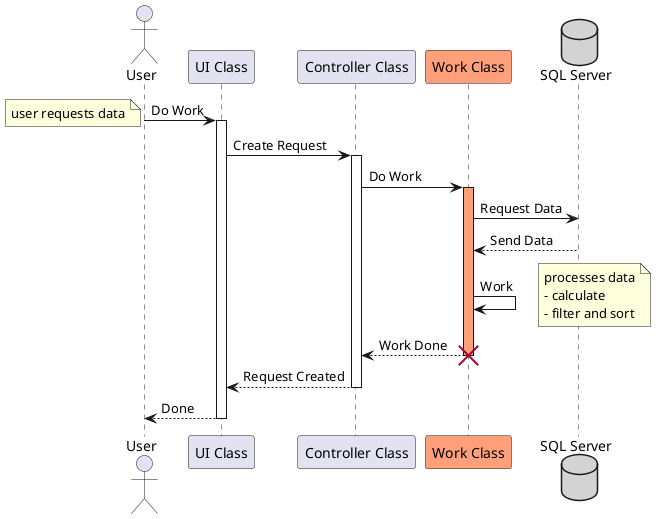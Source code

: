 @startuml example-sequence-diagram

'skinparam responseMessageBelowArrow true
'autonumber

actor User as u01
participant "UI Class" as c01
participant "Controller Class" as c02
participant "Work Class" as c03 #LightSalmon
database "SQL Server" as db01 #LightGray

u01 -> c01: Do Work
activate c01
note left: user requests data

c01 -> c02: Create Request
activate c02

c02 -> c03: Do Work
activate c03 #LightSalmon

c03 -> db01: Request Data
'|||
db01 --> c03: Send Data

c03 -> c03: Work
note right
processes data
- calculate
- filter and sort
end note

c03 --> c02: Work Done
destroy c03

c02 --> c01: Request Created
deactivate c02

c01 --> u01: Done
deactivate c01

@enduml